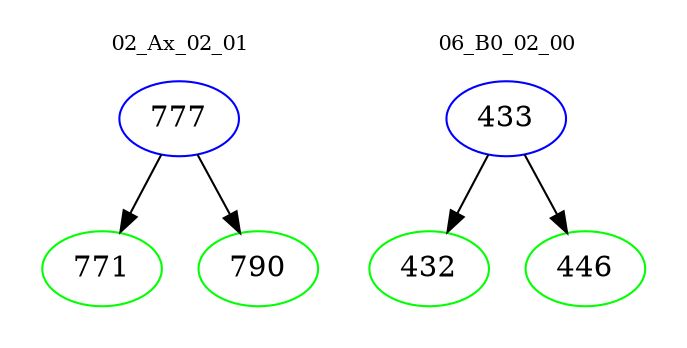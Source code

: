digraph{
subgraph cluster_0 {
color = white
label = "02_Ax_02_01";
fontsize=10;
T0_777 [label="777", color="blue"]
T0_777 -> T0_771 [color="black"]
T0_771 [label="771", color="green"]
T0_777 -> T0_790 [color="black"]
T0_790 [label="790", color="green"]
}
subgraph cluster_1 {
color = white
label = "06_B0_02_00";
fontsize=10;
T1_433 [label="433", color="blue"]
T1_433 -> T1_432 [color="black"]
T1_432 [label="432", color="green"]
T1_433 -> T1_446 [color="black"]
T1_446 [label="446", color="green"]
}
}
